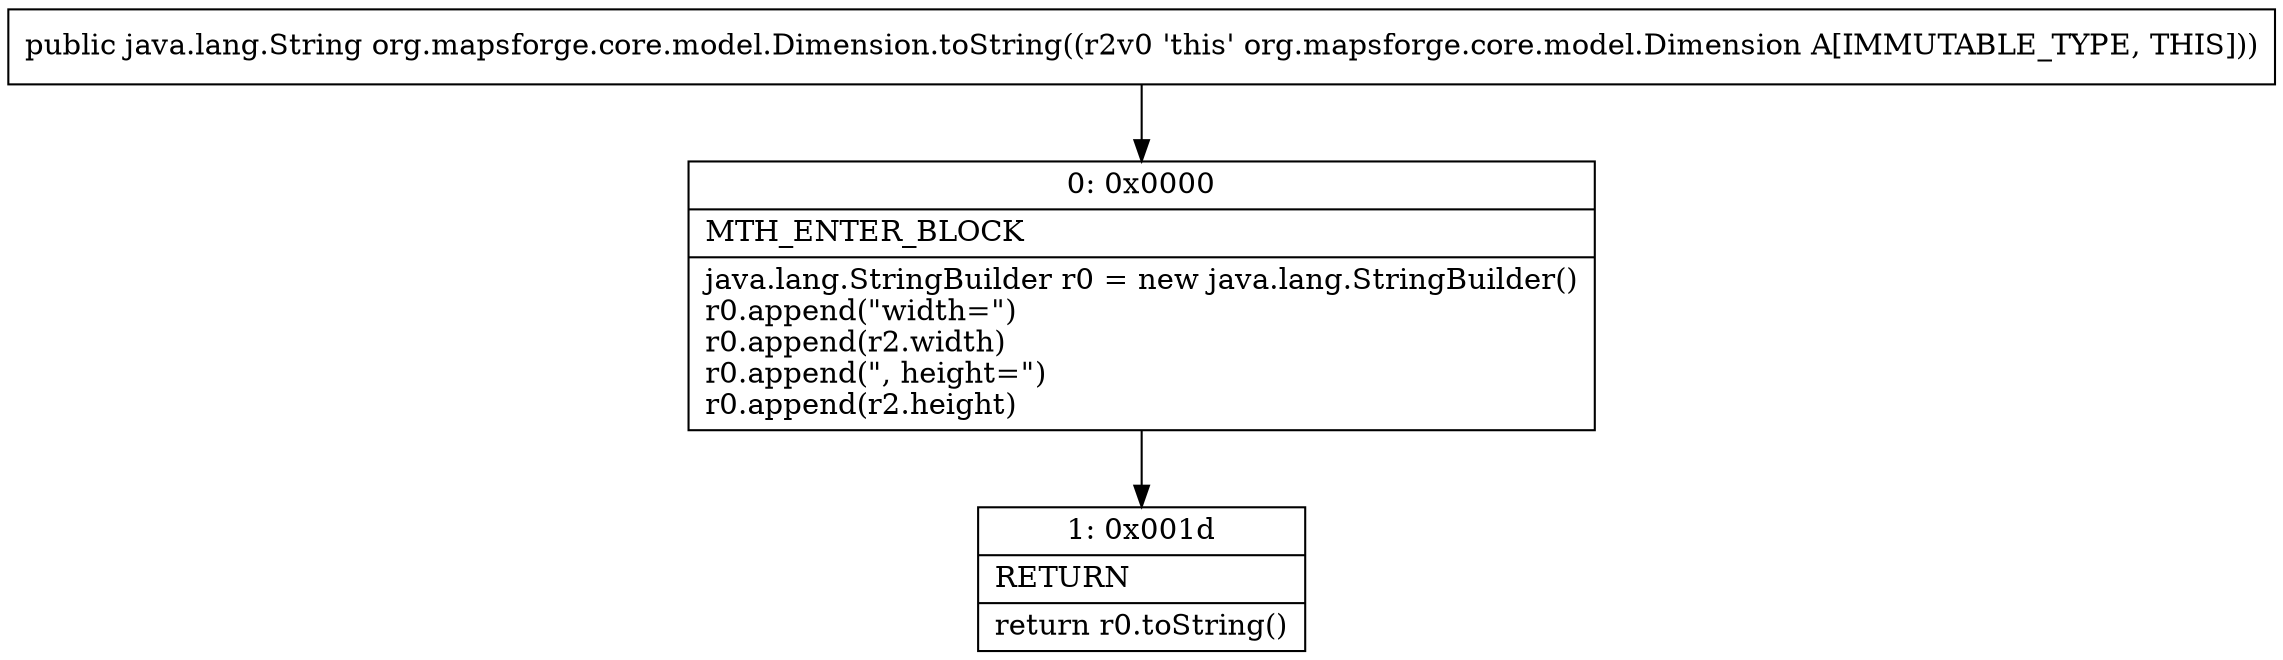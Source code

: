digraph "CFG fororg.mapsforge.core.model.Dimension.toString()Ljava\/lang\/String;" {
Node_0 [shape=record,label="{0\:\ 0x0000|MTH_ENTER_BLOCK\l|java.lang.StringBuilder r0 = new java.lang.StringBuilder()\lr0.append(\"width=\")\lr0.append(r2.width)\lr0.append(\", height=\")\lr0.append(r2.height)\l}"];
Node_1 [shape=record,label="{1\:\ 0x001d|RETURN\l|return r0.toString()\l}"];
MethodNode[shape=record,label="{public java.lang.String org.mapsforge.core.model.Dimension.toString((r2v0 'this' org.mapsforge.core.model.Dimension A[IMMUTABLE_TYPE, THIS])) }"];
MethodNode -> Node_0;
Node_0 -> Node_1;
}

